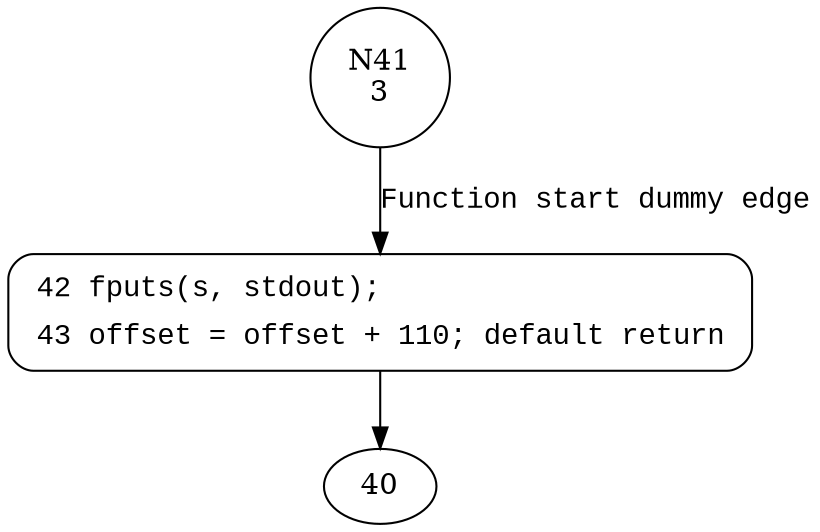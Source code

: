 digraph push_hdr {
41 [shape="circle" label="N41\n3"]
42 [shape="circle" label="N42\n2"]
42 [style="filled,bold" penwidth="1" fillcolor="white" fontname="Courier New" shape="Mrecord" label=<<table border="0" cellborder="0" cellpadding="3" bgcolor="white"><tr><td align="right">42</td><td align="left">fputs(s, stdout);</td></tr><tr><td align="right">43</td><td align="left">offset = offset + 110; default return</td></tr></table>>]
42 -> 40[label=""]
41 -> 42 [label="Function start dummy edge" fontname="Courier New"]
}